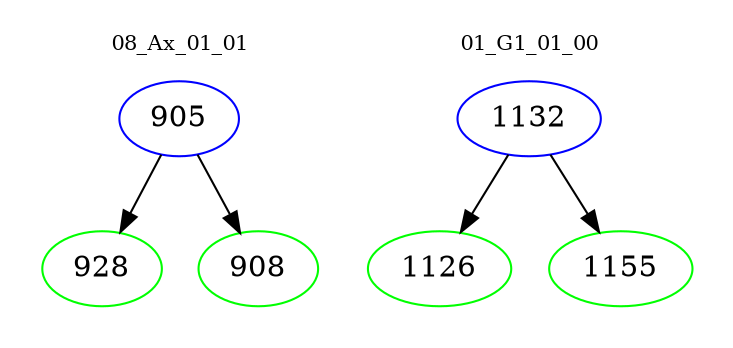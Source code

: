 digraph{
subgraph cluster_0 {
color = white
label = "08_Ax_01_01";
fontsize=10;
T0_905 [label="905", color="blue"]
T0_905 -> T0_928 [color="black"]
T0_928 [label="928", color="green"]
T0_905 -> T0_908 [color="black"]
T0_908 [label="908", color="green"]
}
subgraph cluster_1 {
color = white
label = "01_G1_01_00";
fontsize=10;
T1_1132 [label="1132", color="blue"]
T1_1132 -> T1_1126 [color="black"]
T1_1126 [label="1126", color="green"]
T1_1132 -> T1_1155 [color="black"]
T1_1155 [label="1155", color="green"]
}
}
